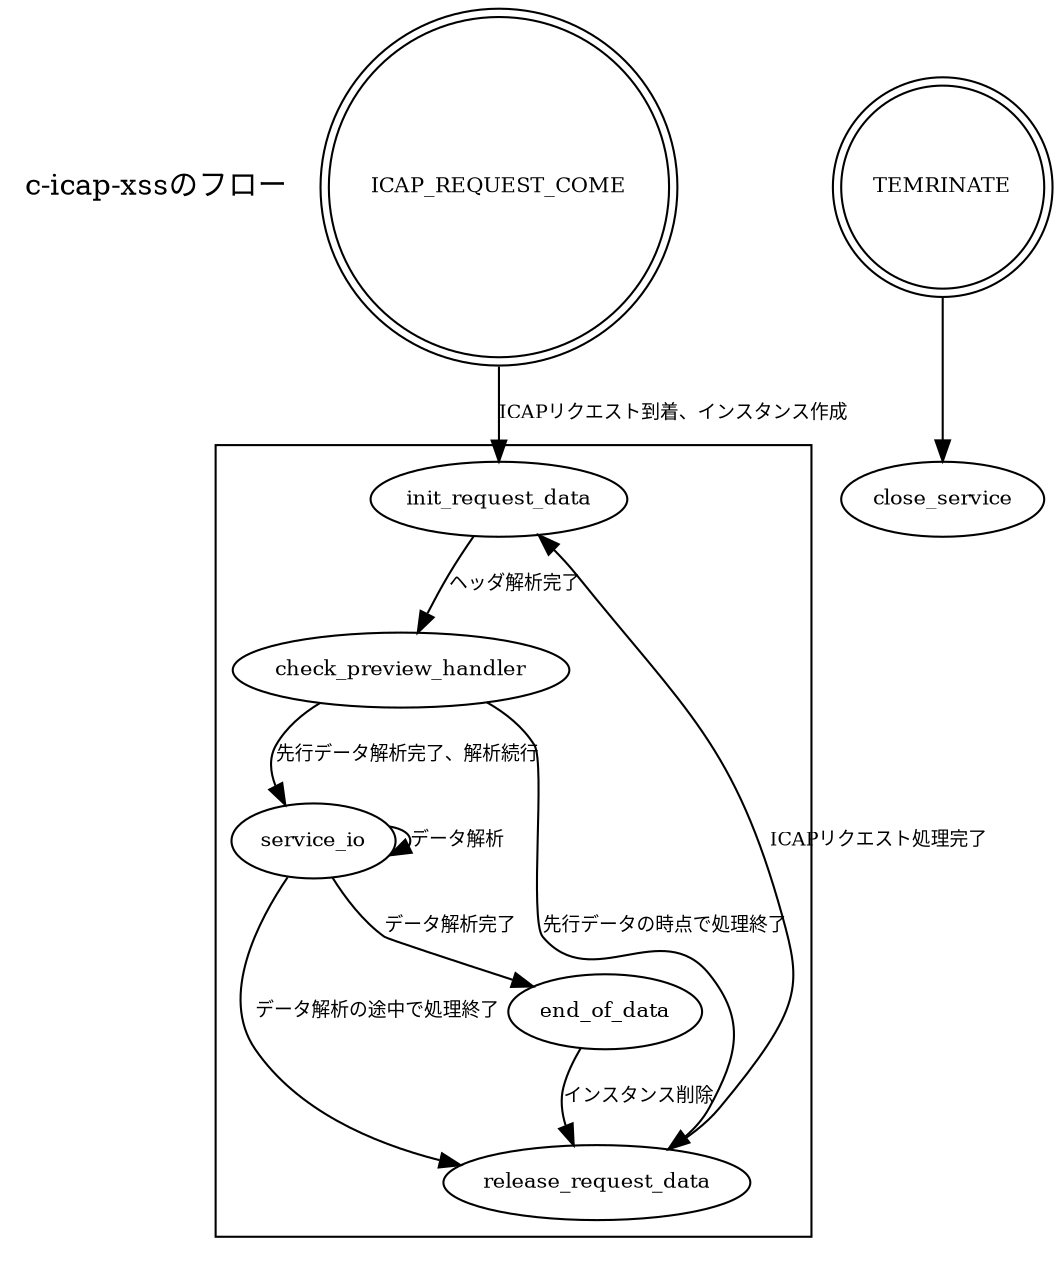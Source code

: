 /*
Graphviz - DOT language writing!
dot -Tjpg flow.dot -o flow.jpg
*/

digraph Diagram {
    PROFILE [label = "c-icap-xssのフロー", shape=none];
    nodesep=0.1;
    //デフォルトノード
    node [fontsize=10];
    //デフォルトエッジ
    edge [fontsize=9];

    ICAP_REQUEST_COME [shape=doublecircle]
    ICAP_REQUEST_COME -> init_request_data [label="ICAPリクエスト到着、インスタンス作成"]
    subgraph clusterRunFlow {
        init_request_data -> check_preview_handler [label="ヘッダ解析完了"];
        check_preview_handler -> service_io [label="先行データ解析完了、解析続行"];
        check_preview_handler -> release_request_data [label="先行データの時点で処理終了"];
        service_io -> service_io [label="データ解析"];
        service_io -> release_request_data [label="データ解析の途中で処理終了"];
        service_io -> end_of_data [label="データ解析完了"];
        end_of_data -> release_request_data [label="インスタンス削除"];
        release_request_data -> init_request_data [label="ICAPリクエスト処理完了"];
    }

    SIGTERM [shape=doublecircle, label="TEMRINATE"]

    subgraph HaltFlow {
        SIGTERM -> close_service [label=""];
    }
    { rank=same; ICAP_REQUEST_COME SIGTERM } //配置を一緒の階層にする
}
